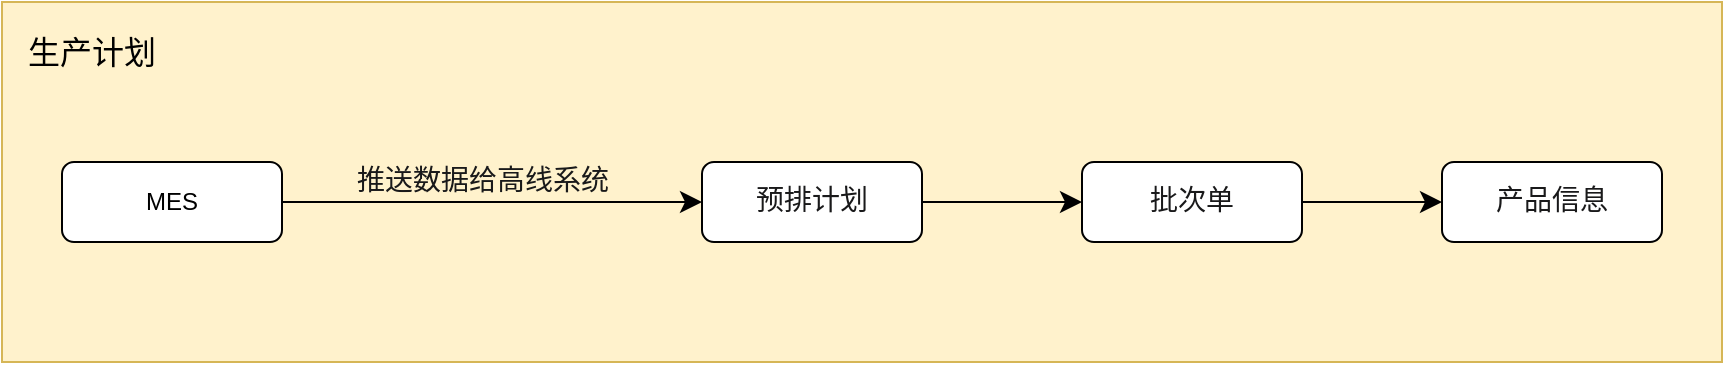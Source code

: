 <mxfile version="24.8.4">
  <diagram id="C5RBs43oDa-KdzZeNtuy" name="Page-1">
    <mxGraphModel dx="1434" dy="883" grid="1" gridSize="10" guides="1" tooltips="1" connect="1" arrows="1" fold="1" page="1" pageScale="1" pageWidth="827" pageHeight="1169" math="0" shadow="0">
      <root>
        <mxCell id="WIyWlLk6GJQsqaUBKTNV-0" />
        <mxCell id="WIyWlLk6GJQsqaUBKTNV-1" parent="WIyWlLk6GJQsqaUBKTNV-0" />
        <mxCell id="HtzidGlu3LuhMGh3_q5L-2" value="" style="rounded=0;whiteSpace=wrap;html=1;fillColor=#fff2cc;strokeColor=#d6b656;" vertex="1" parent="WIyWlLk6GJQsqaUBKTNV-1">
          <mxGeometry x="90" y="70" width="860" height="180" as="geometry" />
        </mxCell>
        <mxCell id="HtzidGlu3LuhMGh3_q5L-3" value="生产计划" style="text;html=1;align=center;verticalAlign=middle;whiteSpace=wrap;rounded=0;fontSize=16;" vertex="1" parent="WIyWlLk6GJQsqaUBKTNV-1">
          <mxGeometry x="100" y="80" width="70" height="30" as="geometry" />
        </mxCell>
        <mxCell id="HtzidGlu3LuhMGh3_q5L-8" value="" style="edgeStyle=none;curved=1;rounded=0;orthogonalLoop=1;jettySize=auto;html=1;fontSize=12;startSize=8;endSize=8;" edge="1" parent="WIyWlLk6GJQsqaUBKTNV-1" source="HtzidGlu3LuhMGh3_q5L-4" target="HtzidGlu3LuhMGh3_q5L-7">
          <mxGeometry relative="1" as="geometry" />
        </mxCell>
        <mxCell id="HtzidGlu3LuhMGh3_q5L-13" value="&lt;div style=&quot;line-height: 1.3; font-family: &amp;quot;Source Han Sans CN&amp;quot;; text-align: left; vertical-align: middle; color: rgb(25, 25, 26); font-size: 14px;&quot;&gt;&lt;p&gt;推送数据给高线系统&lt;/p&gt;&lt;/div&gt;" style="edgeLabel;html=1;align=center;verticalAlign=middle;resizable=0;points=[];fontSize=12;labelBackgroundColor=none;" vertex="1" connectable="0" parent="HtzidGlu3LuhMGh3_q5L-8">
          <mxGeometry x="-0.05" y="-1" relative="1" as="geometry">
            <mxPoint y="-11" as="offset" />
          </mxGeometry>
        </mxCell>
        <mxCell id="HtzidGlu3LuhMGh3_q5L-4" value="MES" style="rounded=1;whiteSpace=wrap;html=1;" vertex="1" parent="WIyWlLk6GJQsqaUBKTNV-1">
          <mxGeometry x="120" y="150" width="110" height="40" as="geometry" />
        </mxCell>
        <mxCell id="HtzidGlu3LuhMGh3_q5L-10" value="" style="edgeStyle=none;curved=1;rounded=0;orthogonalLoop=1;jettySize=auto;html=1;fontSize=12;startSize=8;endSize=8;" edge="1" parent="WIyWlLk6GJQsqaUBKTNV-1" source="HtzidGlu3LuhMGh3_q5L-7" target="HtzidGlu3LuhMGh3_q5L-9">
          <mxGeometry relative="1" as="geometry" />
        </mxCell>
        <mxCell id="HtzidGlu3LuhMGh3_q5L-7" value="&lt;div style=&quot;line-height: 1.3; font-family: &amp;quot;Source Han Sans CN&amp;quot;; vertical-align: middle; color: rgb(25, 25, 26); font-size: 14px;&quot;&gt;&lt;p&gt;预排计划&lt;/p&gt;&lt;/div&gt;" style="rounded=1;whiteSpace=wrap;html=1;" vertex="1" parent="WIyWlLk6GJQsqaUBKTNV-1">
          <mxGeometry x="440" y="150" width="110" height="40" as="geometry" />
        </mxCell>
        <mxCell id="HtzidGlu3LuhMGh3_q5L-12" value="" style="edgeStyle=none;curved=1;rounded=0;orthogonalLoop=1;jettySize=auto;html=1;fontSize=12;startSize=8;endSize=8;" edge="1" parent="WIyWlLk6GJQsqaUBKTNV-1" source="HtzidGlu3LuhMGh3_q5L-9" target="HtzidGlu3LuhMGh3_q5L-11">
          <mxGeometry relative="1" as="geometry" />
        </mxCell>
        <mxCell id="HtzidGlu3LuhMGh3_q5L-9" value="&lt;div style=&quot;line-height: 1.3; font-family: &amp;quot;Source Han Sans CN&amp;quot;; vertical-align: middle; color: rgb(25, 25, 26); font-size: 14px;&quot;&gt;&lt;div style=&quot;line-height: 1.3; vertical-align: middle;&quot;&gt;&lt;p&gt;批次单&lt;/p&gt;&lt;/div&gt;&lt;/div&gt;" style="rounded=1;whiteSpace=wrap;html=1;" vertex="1" parent="WIyWlLk6GJQsqaUBKTNV-1">
          <mxGeometry x="630" y="150" width="110" height="40" as="geometry" />
        </mxCell>
        <mxCell id="HtzidGlu3LuhMGh3_q5L-11" value="&lt;div style=&quot;line-height: 1.3; font-family: &amp;quot;Source Han Sans CN&amp;quot;; vertical-align: middle; color: rgb(25, 25, 26); font-size: 14px;&quot;&gt;&lt;div style=&quot;line-height: 1.3; vertical-align: middle;&quot;&gt;&lt;div style=&quot;line-height: 1.3; vertical-align: middle;&quot;&gt;&lt;p&gt;产品信息&lt;/p&gt;&lt;/div&gt;&lt;/div&gt;&lt;/div&gt;" style="rounded=1;whiteSpace=wrap;html=1;" vertex="1" parent="WIyWlLk6GJQsqaUBKTNV-1">
          <mxGeometry x="810" y="150" width="110" height="40" as="geometry" />
        </mxCell>
      </root>
    </mxGraphModel>
  </diagram>
</mxfile>

